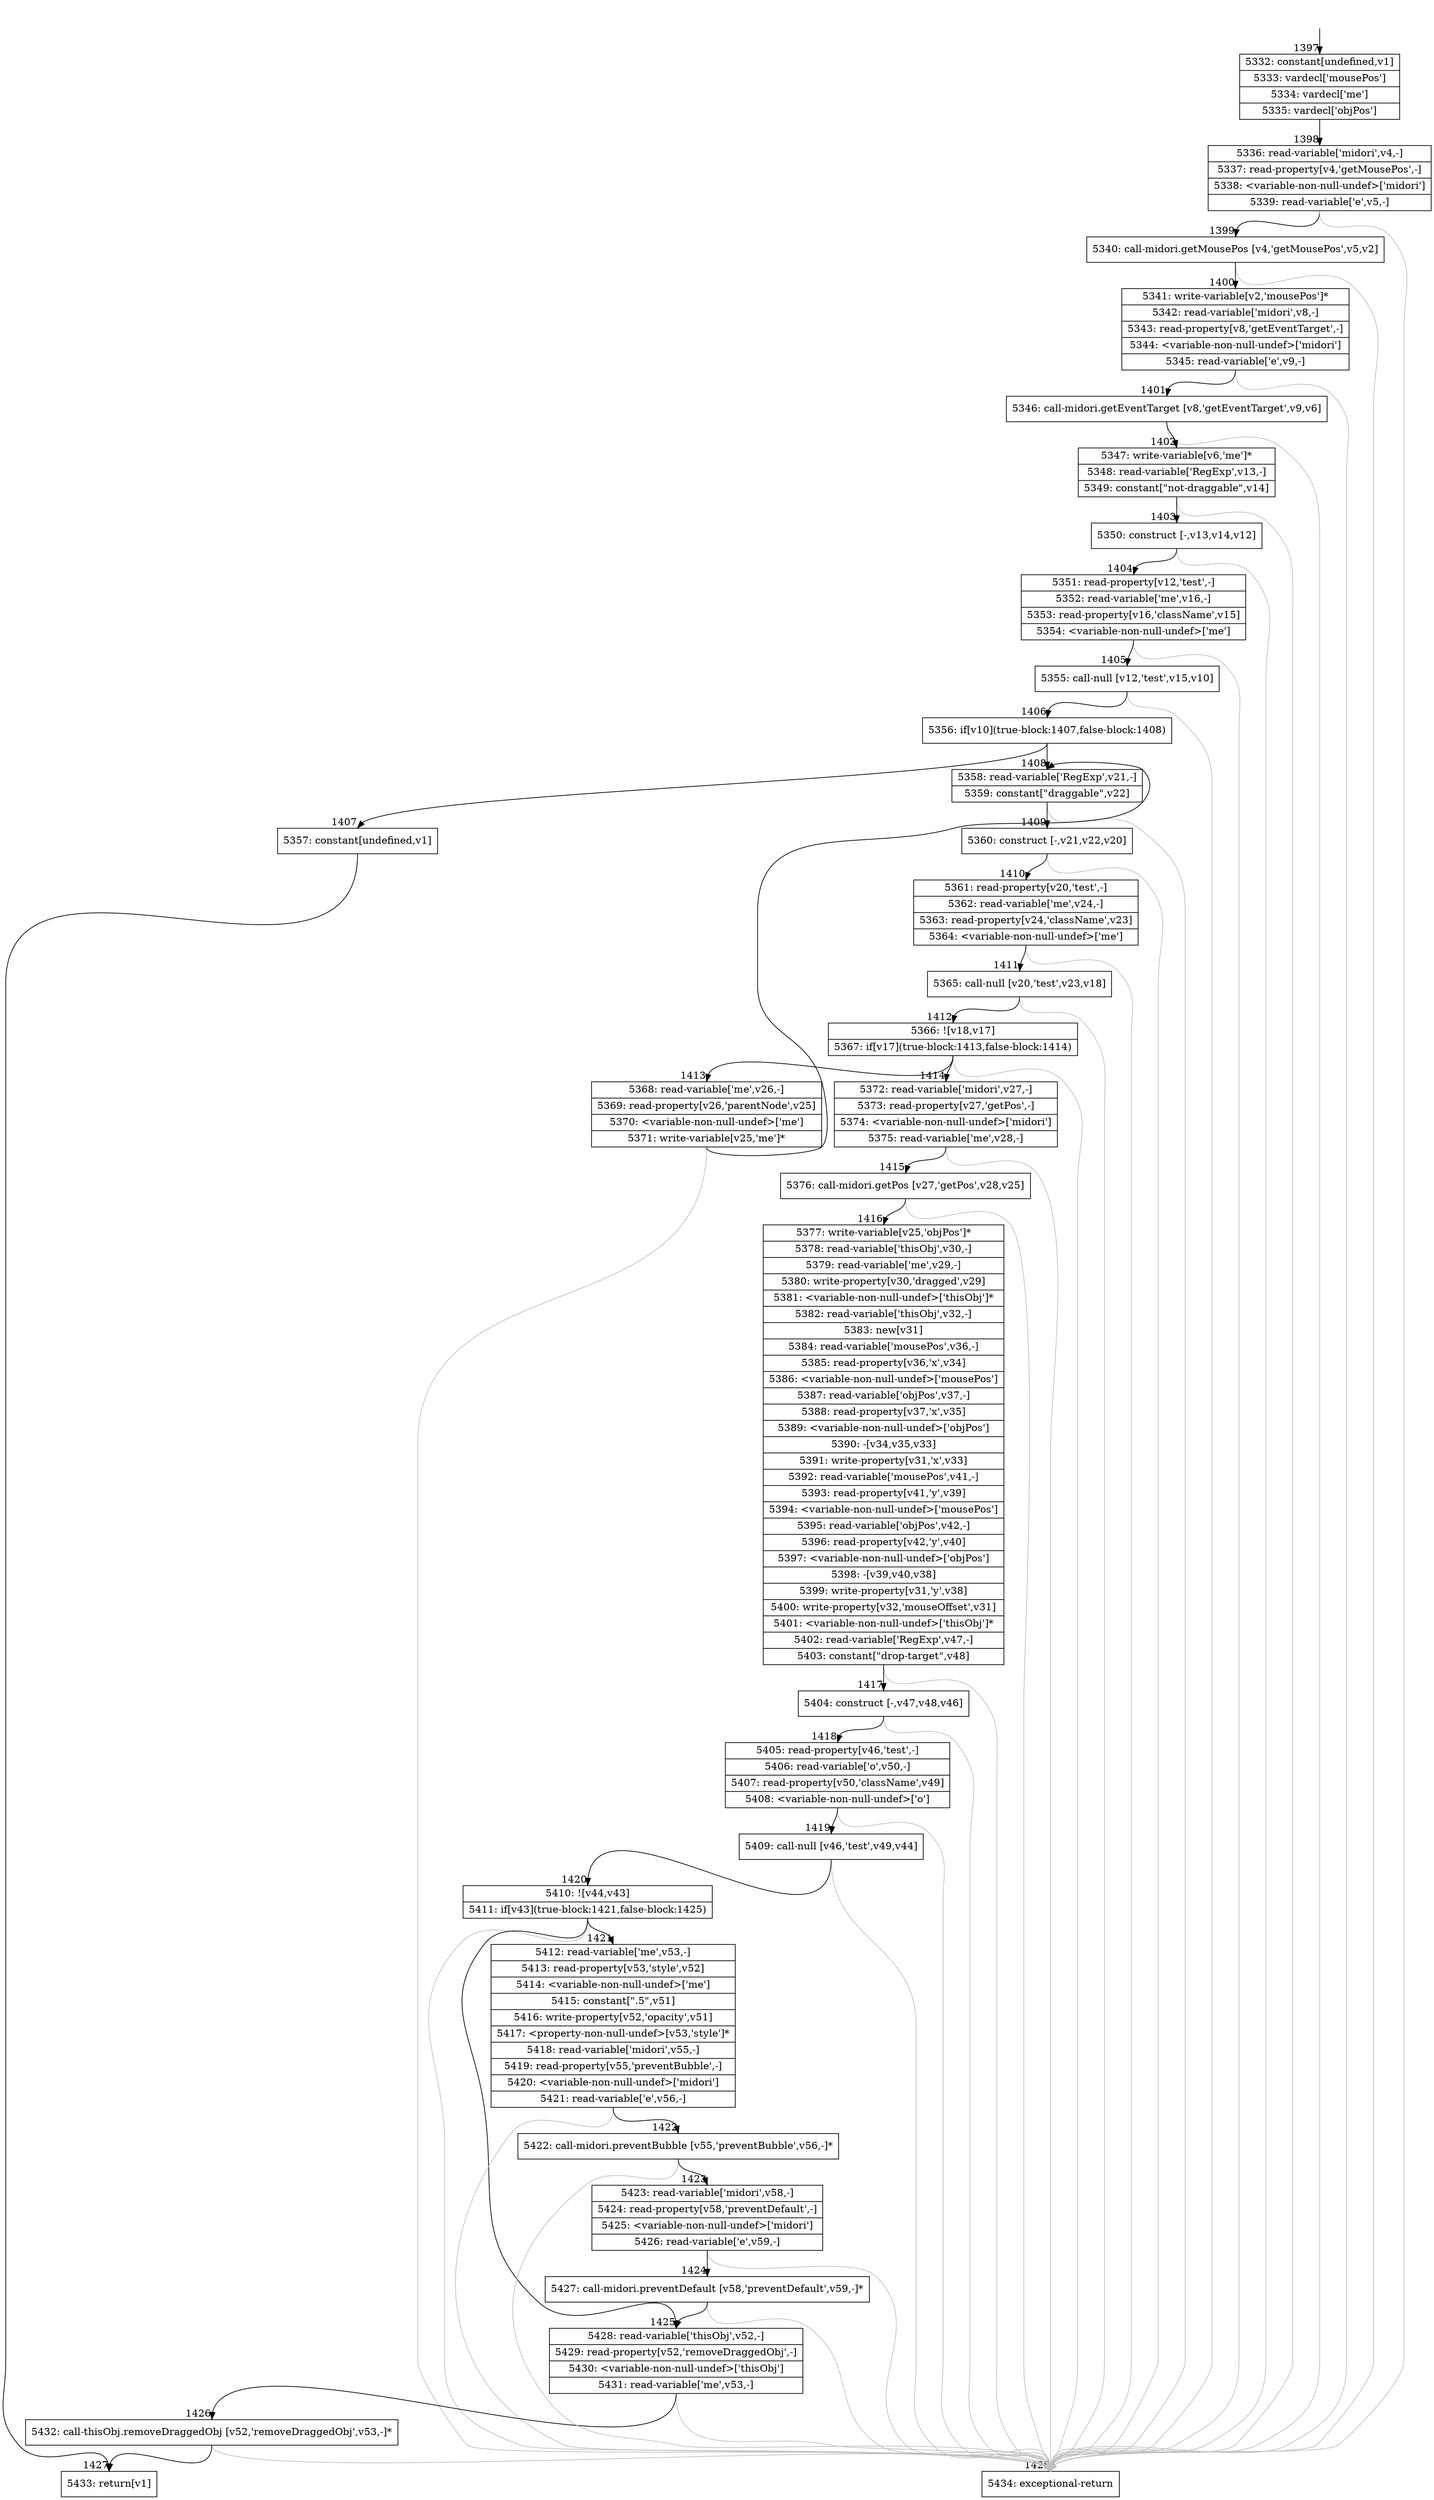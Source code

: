digraph {
rankdir="TD"
BB_entry83[shape=none,label=""];
BB_entry83 -> BB1397 [tailport=s, headport=n, headlabel="    1397"]
BB1397 [shape=record label="{5332: constant[undefined,v1]|5333: vardecl['mousePos']|5334: vardecl['me']|5335: vardecl['objPos']}" ] 
BB1397 -> BB1398 [tailport=s, headport=n, headlabel="      1398"]
BB1398 [shape=record label="{5336: read-variable['midori',v4,-]|5337: read-property[v4,'getMousePos',-]|5338: \<variable-non-null-undef\>['midori']|5339: read-variable['e',v5,-]}" ] 
BB1398 -> BB1399 [tailport=s, headport=n, headlabel="      1399"]
BB1398 -> BB1428 [tailport=s, headport=n, color=gray, headlabel="      1428"]
BB1399 [shape=record label="{5340: call-midori.getMousePos [v4,'getMousePos',v5,v2]}" ] 
BB1399 -> BB1400 [tailport=s, headport=n, headlabel="      1400"]
BB1399 -> BB1428 [tailport=s, headport=n, color=gray]
BB1400 [shape=record label="{5341: write-variable[v2,'mousePos']*|5342: read-variable['midori',v8,-]|5343: read-property[v8,'getEventTarget',-]|5344: \<variable-non-null-undef\>['midori']|5345: read-variable['e',v9,-]}" ] 
BB1400 -> BB1401 [tailport=s, headport=n, headlabel="      1401"]
BB1400 -> BB1428 [tailport=s, headport=n, color=gray]
BB1401 [shape=record label="{5346: call-midori.getEventTarget [v8,'getEventTarget',v9,v6]}" ] 
BB1401 -> BB1402 [tailport=s, headport=n, headlabel="      1402"]
BB1401 -> BB1428 [tailport=s, headport=n, color=gray]
BB1402 [shape=record label="{5347: write-variable[v6,'me']*|5348: read-variable['RegExp',v13,-]|5349: constant[\"not-draggable\",v14]}" ] 
BB1402 -> BB1403 [tailport=s, headport=n, headlabel="      1403"]
BB1402 -> BB1428 [tailport=s, headport=n, color=gray]
BB1403 [shape=record label="{5350: construct [-,v13,v14,v12]}" ] 
BB1403 -> BB1404 [tailport=s, headport=n, headlabel="      1404"]
BB1403 -> BB1428 [tailport=s, headport=n, color=gray]
BB1404 [shape=record label="{5351: read-property[v12,'test',-]|5352: read-variable['me',v16,-]|5353: read-property[v16,'className',v15]|5354: \<variable-non-null-undef\>['me']}" ] 
BB1404 -> BB1405 [tailport=s, headport=n, headlabel="      1405"]
BB1404 -> BB1428 [tailport=s, headport=n, color=gray]
BB1405 [shape=record label="{5355: call-null [v12,'test',v15,v10]}" ] 
BB1405 -> BB1406 [tailport=s, headport=n, headlabel="      1406"]
BB1405 -> BB1428 [tailport=s, headport=n, color=gray]
BB1406 [shape=record label="{5356: if[v10](true-block:1407,false-block:1408)}" ] 
BB1406 -> BB1407 [tailport=s, headport=n, headlabel="      1407"]
BB1406 -> BB1408 [tailport=s, headport=n, headlabel="      1408"]
BB1407 [shape=record label="{5357: constant[undefined,v1]}" ] 
BB1407 -> BB1427 [tailport=s, headport=n, headlabel="      1427"]
BB1408 [shape=record label="{5358: read-variable['RegExp',v21,-]|5359: constant[\"draggable\",v22]}" ] 
BB1408 -> BB1409 [tailport=s, headport=n, headlabel="      1409"]
BB1408 -> BB1428 [tailport=s, headport=n, color=gray]
BB1409 [shape=record label="{5360: construct [-,v21,v22,v20]}" ] 
BB1409 -> BB1410 [tailport=s, headport=n, headlabel="      1410"]
BB1409 -> BB1428 [tailport=s, headport=n, color=gray]
BB1410 [shape=record label="{5361: read-property[v20,'test',-]|5362: read-variable['me',v24,-]|5363: read-property[v24,'className',v23]|5364: \<variable-non-null-undef\>['me']}" ] 
BB1410 -> BB1411 [tailport=s, headport=n, headlabel="      1411"]
BB1410 -> BB1428 [tailport=s, headport=n, color=gray]
BB1411 [shape=record label="{5365: call-null [v20,'test',v23,v18]}" ] 
BB1411 -> BB1412 [tailport=s, headport=n, headlabel="      1412"]
BB1411 -> BB1428 [tailport=s, headport=n, color=gray]
BB1412 [shape=record label="{5366: ![v18,v17]|5367: if[v17](true-block:1413,false-block:1414)}" ] 
BB1412 -> BB1413 [tailport=s, headport=n, headlabel="      1413"]
BB1412 -> BB1414 [tailport=s, headport=n, headlabel="      1414"]
BB1412 -> BB1428 [tailport=s, headport=n, color=gray]
BB1413 [shape=record label="{5368: read-variable['me',v26,-]|5369: read-property[v26,'parentNode',v25]|5370: \<variable-non-null-undef\>['me']|5371: write-variable[v25,'me']*}" ] 
BB1413 -> BB1408 [tailport=s, headport=n]
BB1413 -> BB1428 [tailport=s, headport=n, color=gray]
BB1414 [shape=record label="{5372: read-variable['midori',v27,-]|5373: read-property[v27,'getPos',-]|5374: \<variable-non-null-undef\>['midori']|5375: read-variable['me',v28,-]}" ] 
BB1414 -> BB1415 [tailport=s, headport=n, headlabel="      1415"]
BB1414 -> BB1428 [tailport=s, headport=n, color=gray]
BB1415 [shape=record label="{5376: call-midori.getPos [v27,'getPos',v28,v25]}" ] 
BB1415 -> BB1416 [tailport=s, headport=n, headlabel="      1416"]
BB1415 -> BB1428 [tailport=s, headport=n, color=gray]
BB1416 [shape=record label="{5377: write-variable[v25,'objPos']*|5378: read-variable['thisObj',v30,-]|5379: read-variable['me',v29,-]|5380: write-property[v30,'dragged',v29]|5381: \<variable-non-null-undef\>['thisObj']*|5382: read-variable['thisObj',v32,-]|5383: new[v31]|5384: read-variable['mousePos',v36,-]|5385: read-property[v36,'x',v34]|5386: \<variable-non-null-undef\>['mousePos']|5387: read-variable['objPos',v37,-]|5388: read-property[v37,'x',v35]|5389: \<variable-non-null-undef\>['objPos']|5390: -[v34,v35,v33]|5391: write-property[v31,'x',v33]|5392: read-variable['mousePos',v41,-]|5393: read-property[v41,'y',v39]|5394: \<variable-non-null-undef\>['mousePos']|5395: read-variable['objPos',v42,-]|5396: read-property[v42,'y',v40]|5397: \<variable-non-null-undef\>['objPos']|5398: -[v39,v40,v38]|5399: write-property[v31,'y',v38]|5400: write-property[v32,'mouseOffset',v31]|5401: \<variable-non-null-undef\>['thisObj']*|5402: read-variable['RegExp',v47,-]|5403: constant[\"drop-target\",v48]}" ] 
BB1416 -> BB1417 [tailport=s, headport=n, headlabel="      1417"]
BB1416 -> BB1428 [tailport=s, headport=n, color=gray]
BB1417 [shape=record label="{5404: construct [-,v47,v48,v46]}" ] 
BB1417 -> BB1418 [tailport=s, headport=n, headlabel="      1418"]
BB1417 -> BB1428 [tailport=s, headport=n, color=gray]
BB1418 [shape=record label="{5405: read-property[v46,'test',-]|5406: read-variable['o',v50,-]|5407: read-property[v50,'className',v49]|5408: \<variable-non-null-undef\>['o']}" ] 
BB1418 -> BB1419 [tailport=s, headport=n, headlabel="      1419"]
BB1418 -> BB1428 [tailport=s, headport=n, color=gray]
BB1419 [shape=record label="{5409: call-null [v46,'test',v49,v44]}" ] 
BB1419 -> BB1420 [tailport=s, headport=n, headlabel="      1420"]
BB1419 -> BB1428 [tailport=s, headport=n, color=gray]
BB1420 [shape=record label="{5410: ![v44,v43]|5411: if[v43](true-block:1421,false-block:1425)}" ] 
BB1420 -> BB1421 [tailport=s, headport=n, headlabel="      1421"]
BB1420 -> BB1425 [tailport=s, headport=n, headlabel="      1425"]
BB1420 -> BB1428 [tailport=s, headport=n, color=gray]
BB1421 [shape=record label="{5412: read-variable['me',v53,-]|5413: read-property[v53,'style',v52]|5414: \<variable-non-null-undef\>['me']|5415: constant[\".5\",v51]|5416: write-property[v52,'opacity',v51]|5417: \<property-non-null-undef\>[v53,'style']*|5418: read-variable['midori',v55,-]|5419: read-property[v55,'preventBubble',-]|5420: \<variable-non-null-undef\>['midori']|5421: read-variable['e',v56,-]}" ] 
BB1421 -> BB1422 [tailport=s, headport=n, headlabel="      1422"]
BB1421 -> BB1428 [tailport=s, headport=n, color=gray]
BB1422 [shape=record label="{5422: call-midori.preventBubble [v55,'preventBubble',v56,-]*}" ] 
BB1422 -> BB1423 [tailport=s, headport=n, headlabel="      1423"]
BB1422 -> BB1428 [tailport=s, headport=n, color=gray]
BB1423 [shape=record label="{5423: read-variable['midori',v58,-]|5424: read-property[v58,'preventDefault',-]|5425: \<variable-non-null-undef\>['midori']|5426: read-variable['e',v59,-]}" ] 
BB1423 -> BB1424 [tailport=s, headport=n, headlabel="      1424"]
BB1423 -> BB1428 [tailport=s, headport=n, color=gray]
BB1424 [shape=record label="{5427: call-midori.preventDefault [v58,'preventDefault',v59,-]*}" ] 
BB1424 -> BB1425 [tailport=s, headport=n]
BB1424 -> BB1428 [tailport=s, headport=n, color=gray]
BB1425 [shape=record label="{5428: read-variable['thisObj',v52,-]|5429: read-property[v52,'removeDraggedObj',-]|5430: \<variable-non-null-undef\>['thisObj']|5431: read-variable['me',v53,-]}" ] 
BB1425 -> BB1426 [tailport=s, headport=n, headlabel="      1426"]
BB1425 -> BB1428 [tailport=s, headport=n, color=gray]
BB1426 [shape=record label="{5432: call-thisObj.removeDraggedObj [v52,'removeDraggedObj',v53,-]*}" ] 
BB1426 -> BB1427 [tailport=s, headport=n]
BB1426 -> BB1428 [tailport=s, headport=n, color=gray]
BB1427 [shape=record label="{5433: return[v1]}" ] 
BB1428 [shape=record label="{5434: exceptional-return}" ] 
//#$~ 1085
}
